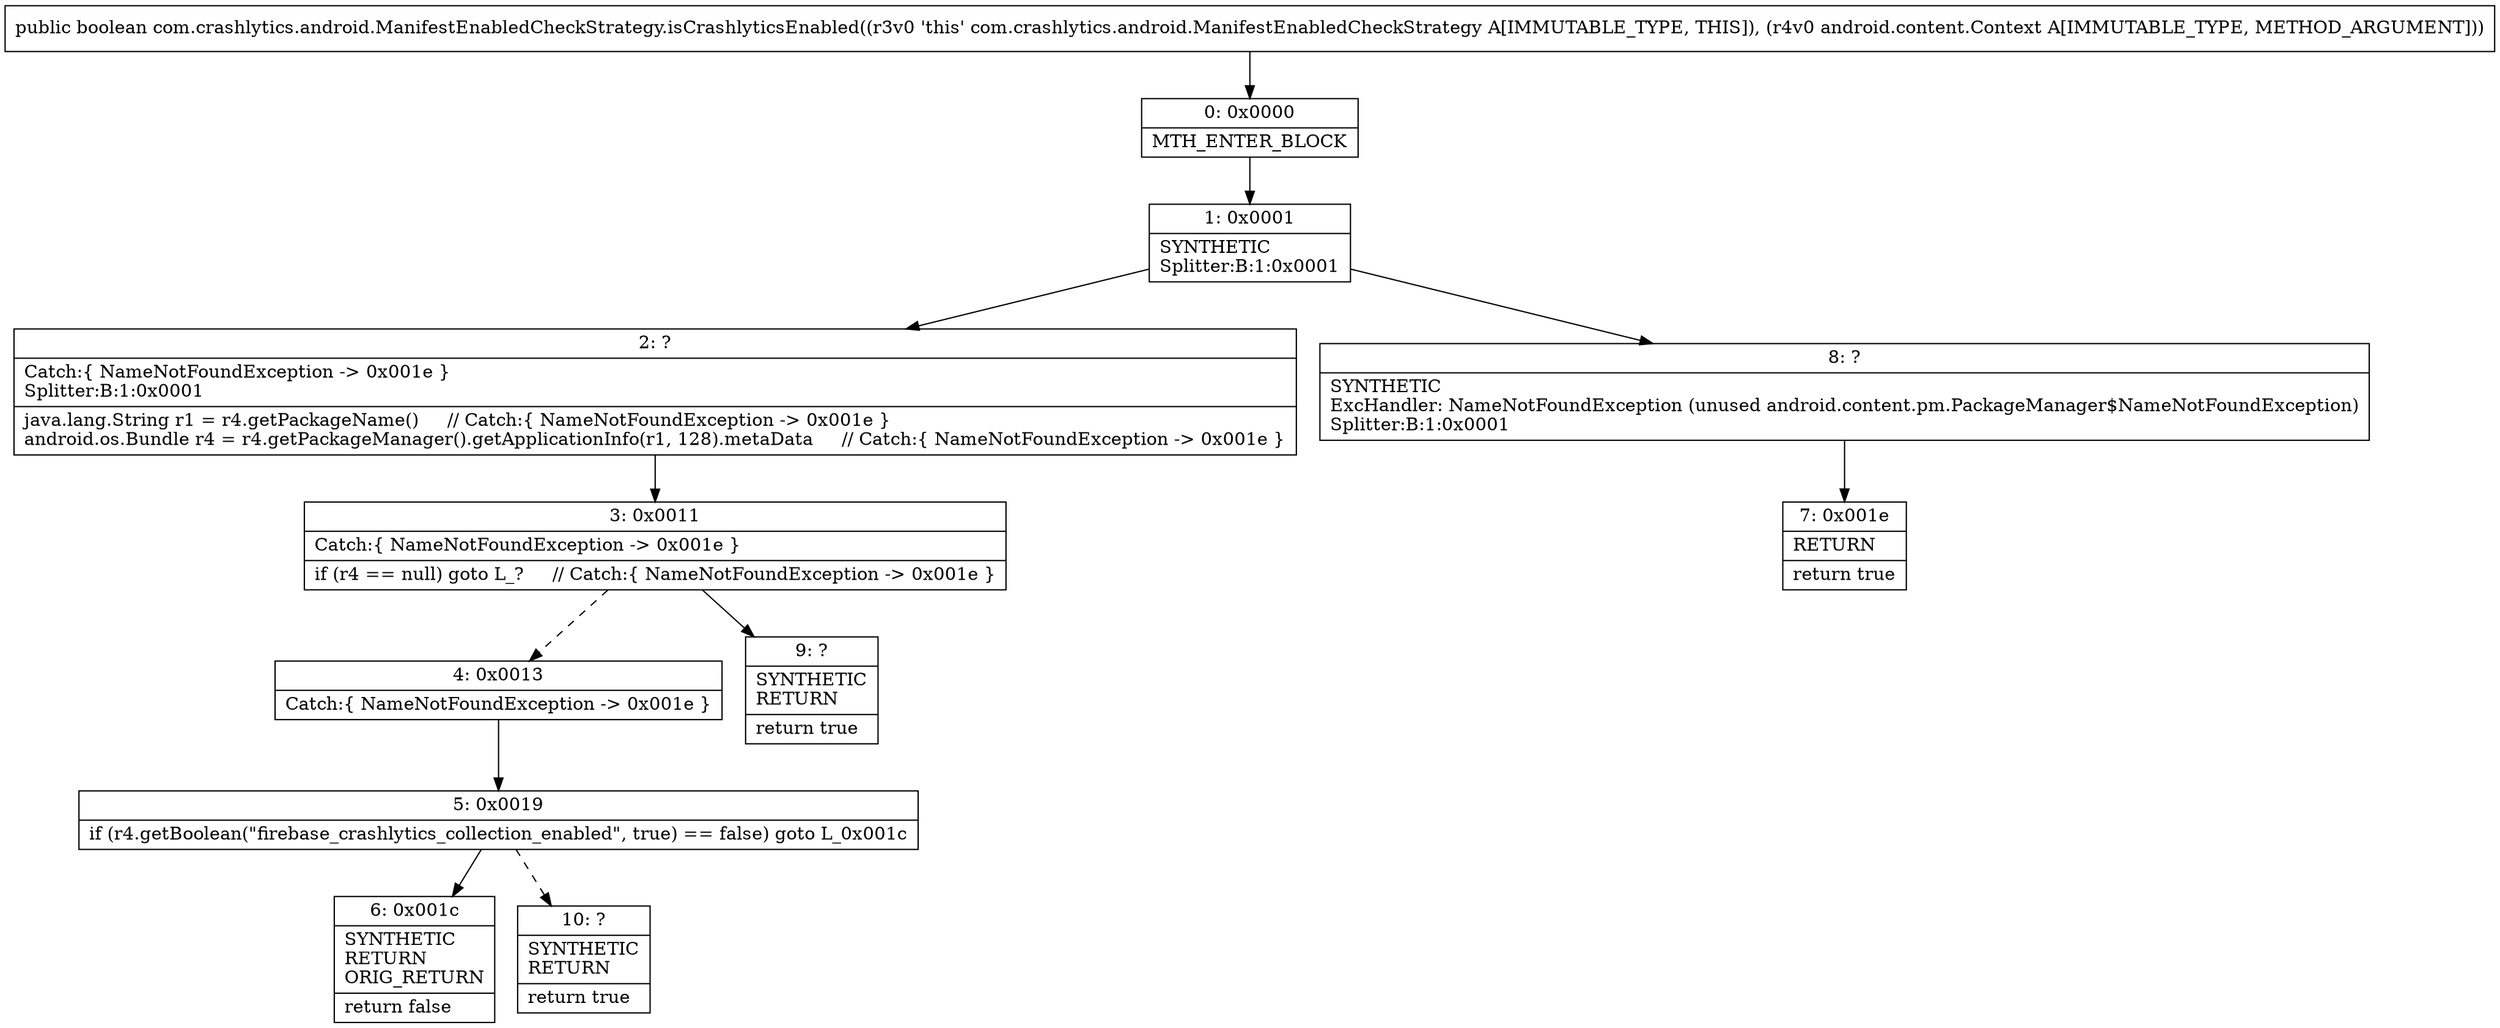 digraph "CFG forcom.crashlytics.android.ManifestEnabledCheckStrategy.isCrashlyticsEnabled(Landroid\/content\/Context;)Z" {
Node_0 [shape=record,label="{0\:\ 0x0000|MTH_ENTER_BLOCK\l}"];
Node_1 [shape=record,label="{1\:\ 0x0001|SYNTHETIC\lSplitter:B:1:0x0001\l}"];
Node_2 [shape=record,label="{2\:\ ?|Catch:\{ NameNotFoundException \-\> 0x001e \}\lSplitter:B:1:0x0001\l|java.lang.String r1 = r4.getPackageName()     \/\/ Catch:\{ NameNotFoundException \-\> 0x001e \}\landroid.os.Bundle r4 = r4.getPackageManager().getApplicationInfo(r1, 128).metaData     \/\/ Catch:\{ NameNotFoundException \-\> 0x001e \}\l}"];
Node_3 [shape=record,label="{3\:\ 0x0011|Catch:\{ NameNotFoundException \-\> 0x001e \}\l|if (r4 == null) goto L_?     \/\/ Catch:\{ NameNotFoundException \-\> 0x001e \}\l}"];
Node_4 [shape=record,label="{4\:\ 0x0013|Catch:\{ NameNotFoundException \-\> 0x001e \}\l}"];
Node_5 [shape=record,label="{5\:\ 0x0019|if (r4.getBoolean(\"firebase_crashlytics_collection_enabled\", true) == false) goto L_0x001c\l}"];
Node_6 [shape=record,label="{6\:\ 0x001c|SYNTHETIC\lRETURN\lORIG_RETURN\l|return false\l}"];
Node_7 [shape=record,label="{7\:\ 0x001e|RETURN\l|return true\l}"];
Node_8 [shape=record,label="{8\:\ ?|SYNTHETIC\lExcHandler: NameNotFoundException (unused android.content.pm.PackageManager$NameNotFoundException)\lSplitter:B:1:0x0001\l}"];
Node_9 [shape=record,label="{9\:\ ?|SYNTHETIC\lRETURN\l|return true\l}"];
Node_10 [shape=record,label="{10\:\ ?|SYNTHETIC\lRETURN\l|return true\l}"];
MethodNode[shape=record,label="{public boolean com.crashlytics.android.ManifestEnabledCheckStrategy.isCrashlyticsEnabled((r3v0 'this' com.crashlytics.android.ManifestEnabledCheckStrategy A[IMMUTABLE_TYPE, THIS]), (r4v0 android.content.Context A[IMMUTABLE_TYPE, METHOD_ARGUMENT])) }"];
MethodNode -> Node_0;
Node_0 -> Node_1;
Node_1 -> Node_2;
Node_1 -> Node_8;
Node_2 -> Node_3;
Node_3 -> Node_4[style=dashed];
Node_3 -> Node_9;
Node_4 -> Node_5;
Node_5 -> Node_6;
Node_5 -> Node_10[style=dashed];
Node_8 -> Node_7;
}

